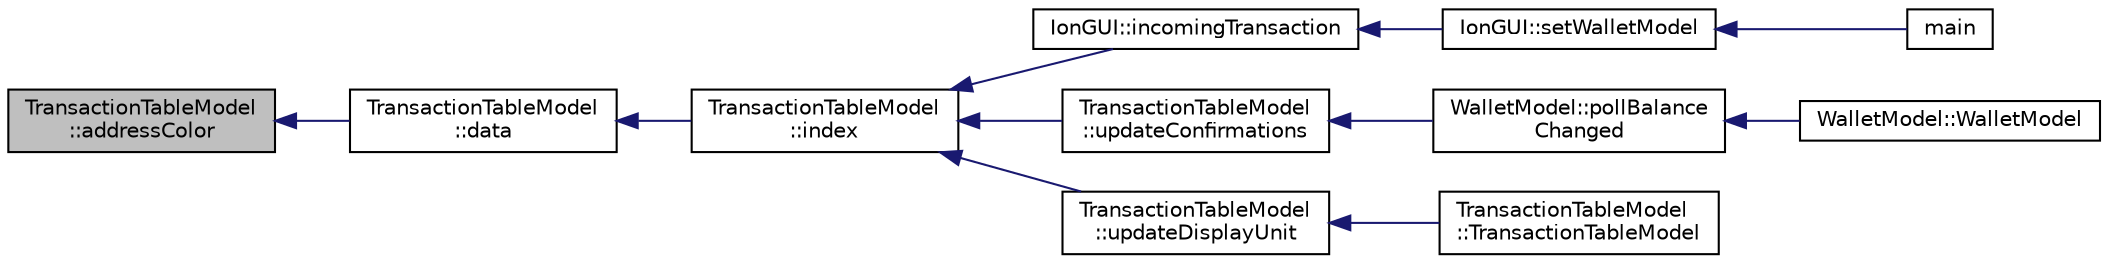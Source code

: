 digraph "TransactionTableModel::addressColor"
{
  edge [fontname="Helvetica",fontsize="10",labelfontname="Helvetica",labelfontsize="10"];
  node [fontname="Helvetica",fontsize="10",shape=record];
  rankdir="LR";
  Node381 [label="TransactionTableModel\l::addressColor",height=0.2,width=0.4,color="black", fillcolor="grey75", style="filled", fontcolor="black"];
  Node381 -> Node382 [dir="back",color="midnightblue",fontsize="10",style="solid",fontname="Helvetica"];
  Node382 [label="TransactionTableModel\l::data",height=0.2,width=0.4,color="black", fillcolor="white", style="filled",URL="$d7/dfe/class_transaction_table_model.html#a02173c31b6014bff182e320217e30e10"];
  Node382 -> Node383 [dir="back",color="midnightblue",fontsize="10",style="solid",fontname="Helvetica"];
  Node383 [label="TransactionTableModel\l::index",height=0.2,width=0.4,color="black", fillcolor="white", style="filled",URL="$d7/dfe/class_transaction_table_model.html#af3a9a49314f80268a77a704f7f028905"];
  Node383 -> Node384 [dir="back",color="midnightblue",fontsize="10",style="solid",fontname="Helvetica"];
  Node384 [label="IonGUI::incomingTransaction",height=0.2,width=0.4,color="black", fillcolor="white", style="filled",URL="$dc/d0b/class_ion_g_u_i.html#acdb78c5d98fb4528bd0e9f5b9c5ad048",tooltip="Show incoming transaction notification for new transactions. "];
  Node384 -> Node385 [dir="back",color="midnightblue",fontsize="10",style="solid",fontname="Helvetica"];
  Node385 [label="IonGUI::setWalletModel",height=0.2,width=0.4,color="black", fillcolor="white", style="filled",URL="$dc/d0b/class_ion_g_u_i.html#a37f87db65498b036d387c705a749c45d",tooltip="Set the wallet model. "];
  Node385 -> Node386 [dir="back",color="midnightblue",fontsize="10",style="solid",fontname="Helvetica"];
  Node386 [label="main",height=0.2,width=0.4,color="black", fillcolor="white", style="filled",URL="$d5/d2d/ion_8cpp.html#a0ddf1224851353fc92bfbff6f499fa97"];
  Node383 -> Node387 [dir="back",color="midnightblue",fontsize="10",style="solid",fontname="Helvetica"];
  Node387 [label="TransactionTableModel\l::updateConfirmations",height=0.2,width=0.4,color="black", fillcolor="white", style="filled",URL="$d7/dfe/class_transaction_table_model.html#a5899d9eda6465bfb16d2846b6459567e"];
  Node387 -> Node388 [dir="back",color="midnightblue",fontsize="10",style="solid",fontname="Helvetica"];
  Node388 [label="WalletModel::pollBalance\lChanged",height=0.2,width=0.4,color="black", fillcolor="white", style="filled",URL="$d4/d27/class_wallet_model.html#a51469b2d95cfd4bc0a14ee456fca7b95"];
  Node388 -> Node389 [dir="back",color="midnightblue",fontsize="10",style="solid",fontname="Helvetica"];
  Node389 [label="WalletModel::WalletModel",height=0.2,width=0.4,color="black", fillcolor="white", style="filled",URL="$d4/d27/class_wallet_model.html#af50d9654d2f20e4e4f0789dcb64ad6b1"];
  Node383 -> Node390 [dir="back",color="midnightblue",fontsize="10",style="solid",fontname="Helvetica"];
  Node390 [label="TransactionTableModel\l::updateDisplayUnit",height=0.2,width=0.4,color="black", fillcolor="white", style="filled",URL="$d7/dfe/class_transaction_table_model.html#a8b73ff7d72ec2dd69790bc61bbe8575e"];
  Node390 -> Node391 [dir="back",color="midnightblue",fontsize="10",style="solid",fontname="Helvetica"];
  Node391 [label="TransactionTableModel\l::TransactionTableModel",height=0.2,width=0.4,color="black", fillcolor="white", style="filled",URL="$d7/dfe/class_transaction_table_model.html#a6c10b7cab9804eee6df9e049a978dc62"];
}
